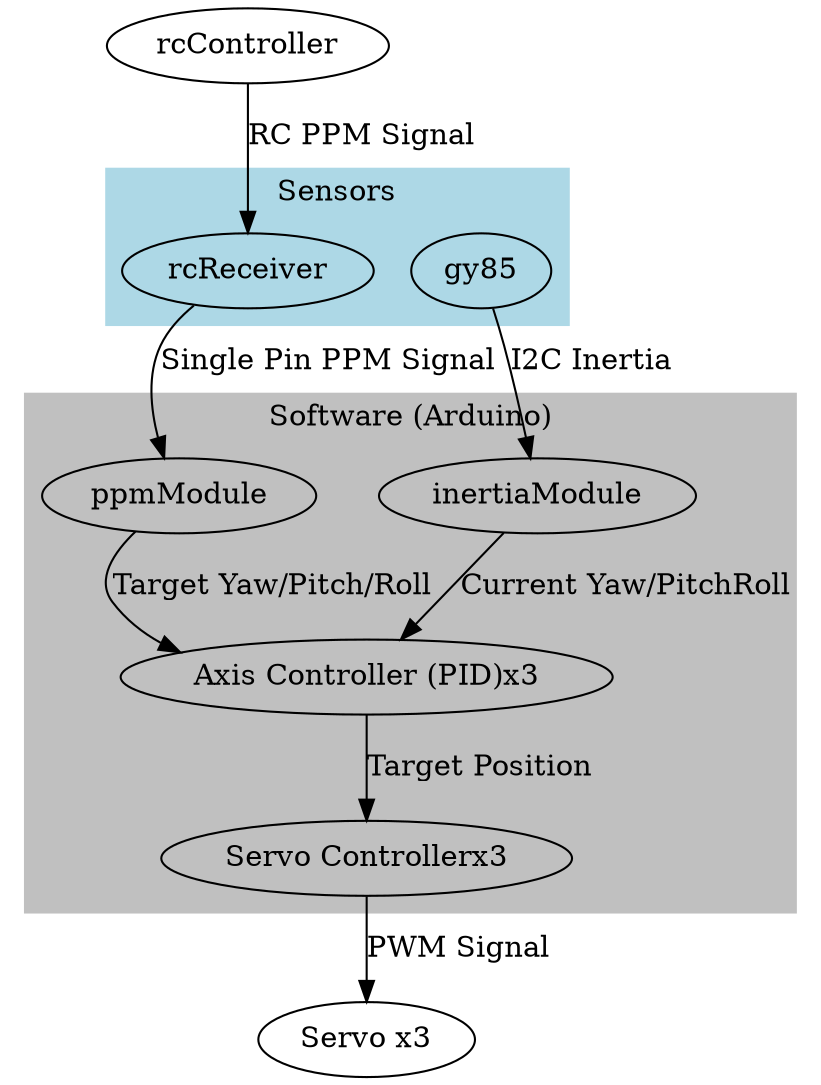 digraph G {
  rankdir=TB
  rcController -> rcReceiver [label="RC PPM Signal"]
  rcReceiver -> ppmModule [label="Single Pin PPM Signal"]
  gy85 -> inertiaModule [label="I2C Inertia"]
  
  subgraph cluster_Arduino {
     label="Software (Arduino)"
     color=grey
     style=filled
     ppmModule -> axisController  [label="Target Yaw/Pitch/Roll"]
     inertiaModule -> axisController [label="Current Yaw/PitchRoll"]
     servoController [label="Servo Controllerx3"]
     axisController [label="Axis Controller (PID)x3"]
  }
  
  subgraph cluster_sensors {
      label="Sensors"
      color=lightblue
      style=filled
      rcReceiver
      gy85
  }
  axisController -> servoController [label="Target Position"]
  servoController -> servo [label="PWM Signal"]
  servo [label="Servo x3"]
}

